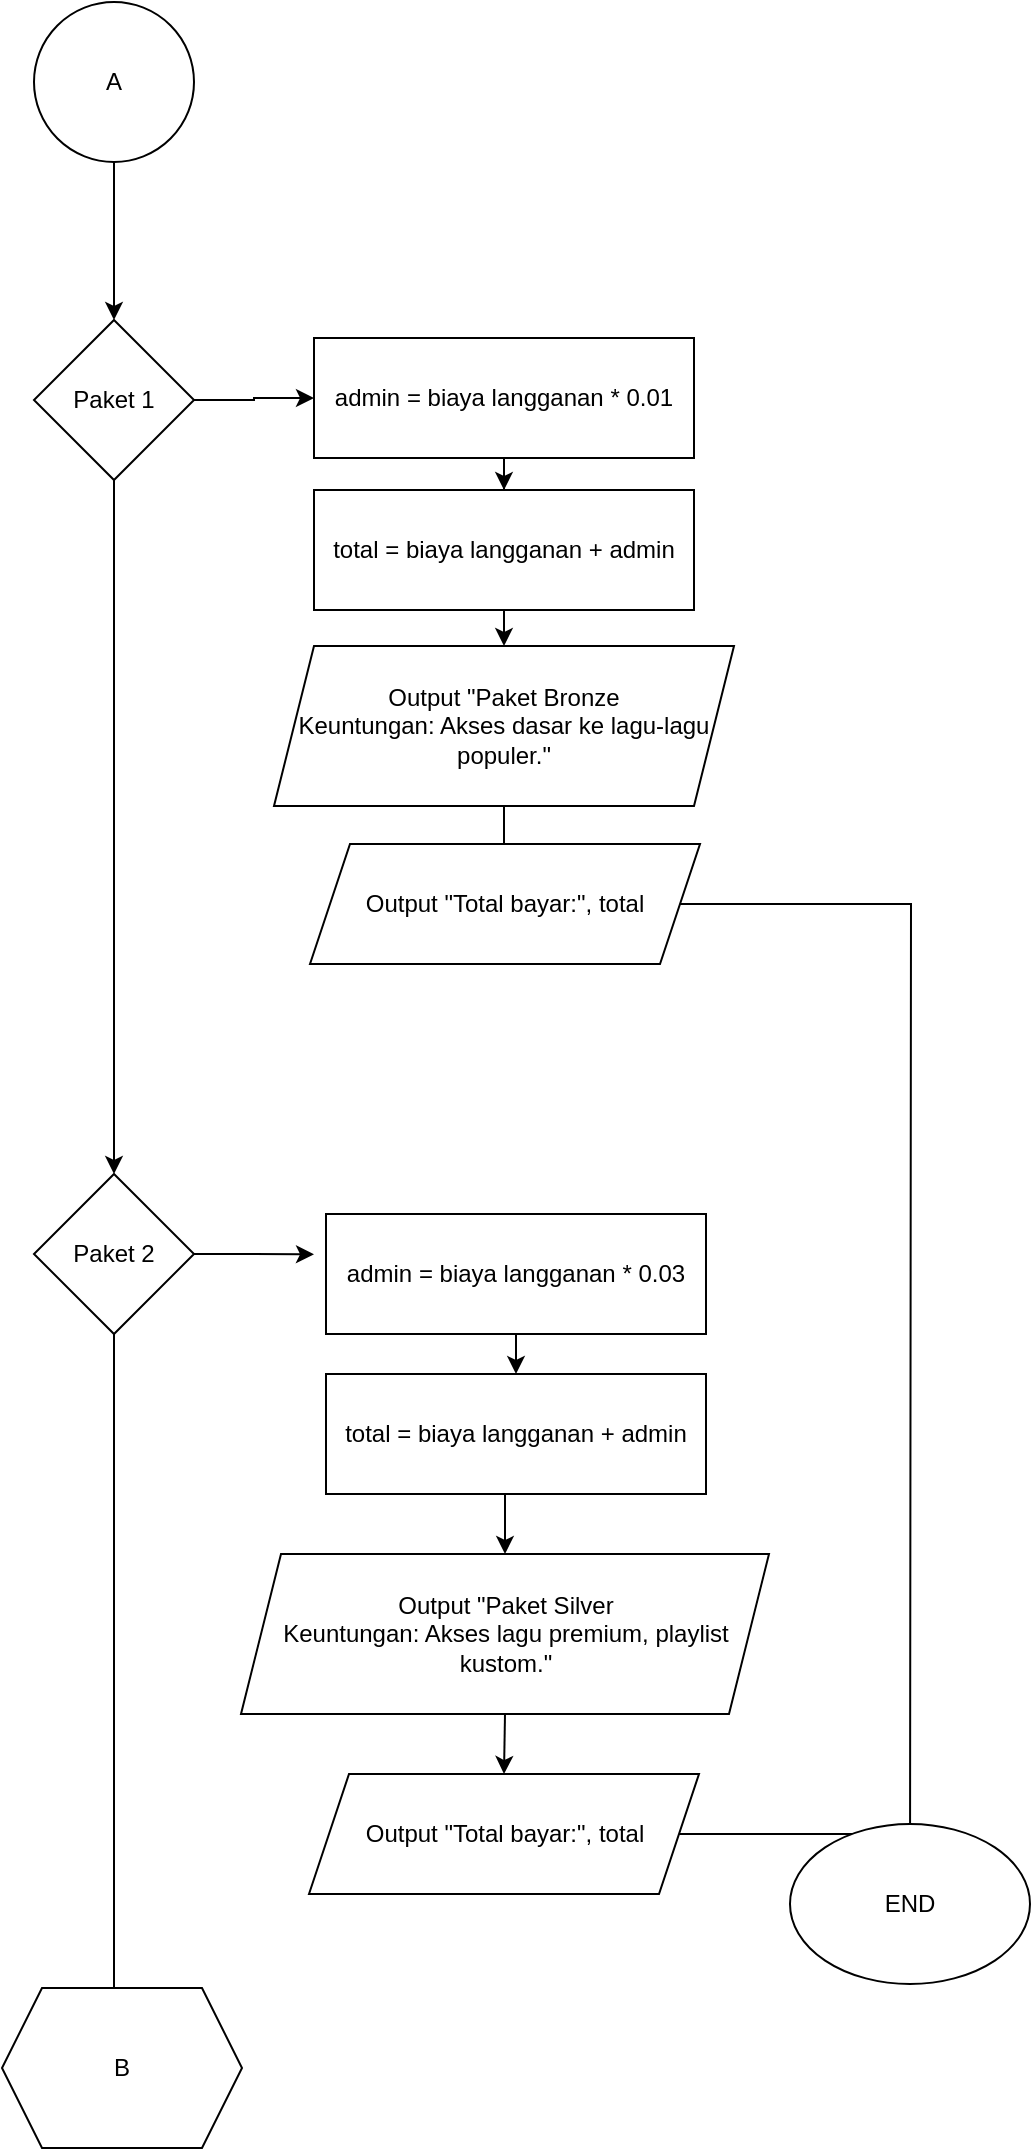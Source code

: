 <mxfile version="28.1.2">
  <diagram name="Halaman-1" id="WpESXn2pWVV-clCOipwv">
    <mxGraphModel dx="2222" dy="1222" grid="1" gridSize="10" guides="1" tooltips="1" connect="1" arrows="1" fold="1" page="1" pageScale="1" pageWidth="850" pageHeight="1100" math="0" shadow="0">
      <root>
        <mxCell id="0" />
        <mxCell id="1" parent="0" />
        <mxCell id="alzfe9KILLGwUV3jK4tZ-1" value="" style="edgeStyle=orthogonalEdgeStyle;rounded=0;orthogonalLoop=1;jettySize=auto;html=1;fontFamily=Helvetica;fontSize=12;fontColor=default;" edge="1" parent="1" source="alzfe9KILLGwUV3jK4tZ-3" target="alzfe9KILLGwUV3jK4tZ-8">
          <mxGeometry relative="1" as="geometry" />
        </mxCell>
        <mxCell id="alzfe9KILLGwUV3jK4tZ-2" value="" style="edgeStyle=orthogonalEdgeStyle;rounded=0;orthogonalLoop=1;jettySize=auto;html=1;fontFamily=Helvetica;fontSize=12;fontColor=default;" edge="1" parent="1" source="alzfe9KILLGwUV3jK4tZ-3" target="alzfe9KILLGwUV3jK4tZ-10">
          <mxGeometry relative="1" as="geometry" />
        </mxCell>
        <mxCell id="alzfe9KILLGwUV3jK4tZ-3" value="Paket 1" style="rhombus;whiteSpace=wrap;html=1;" vertex="1" parent="1">
          <mxGeometry x="352" y="185" width="80" height="80" as="geometry" />
        </mxCell>
        <mxCell id="alzfe9KILLGwUV3jK4tZ-4" value="" style="edgeStyle=orthogonalEdgeStyle;rounded=0;orthogonalLoop=1;jettySize=auto;html=1;fontFamily=Helvetica;fontSize=12;fontColor=default;" edge="1" parent="1" source="alzfe9KILLGwUV3jK4tZ-5" target="alzfe9KILLGwUV3jK4tZ-14">
          <mxGeometry relative="1" as="geometry" />
        </mxCell>
        <mxCell id="alzfe9KILLGwUV3jK4tZ-5" value="Output &quot;Paket Bronze&lt;div&gt;Keuntungan: Akses dasar ke lagu-lagu populer.&quot;&lt;/div&gt;" style="shape=parallelogram;perimeter=parallelogramPerimeter;whiteSpace=wrap;html=1;fixedSize=1;" vertex="1" parent="1">
          <mxGeometry x="472" y="348" width="230" height="80" as="geometry" />
        </mxCell>
        <mxCell id="alzfe9KILLGwUV3jK4tZ-6" style="edgeStyle=orthogonalEdgeStyle;rounded=0;orthogonalLoop=1;jettySize=auto;html=1;exitX=1;exitY=0.5;exitDx=0;exitDy=0;fontFamily=Helvetica;fontSize=12;fontColor=default;" edge="1" parent="1" source="alzfe9KILLGwUV3jK4tZ-8">
          <mxGeometry relative="1" as="geometry">
            <mxPoint x="492.0" y="652.154" as="targetPoint" />
          </mxGeometry>
        </mxCell>
        <mxCell id="alzfe9KILLGwUV3jK4tZ-7" value="" style="edgeStyle=orthogonalEdgeStyle;rounded=0;orthogonalLoop=1;jettySize=auto;html=1;fontFamily=Helvetica;fontSize=12;fontColor=default;" edge="1" parent="1" source="alzfe9KILLGwUV3jK4tZ-8">
          <mxGeometry relative="1" as="geometry">
            <mxPoint x="392" y="1032" as="targetPoint" />
          </mxGeometry>
        </mxCell>
        <mxCell id="alzfe9KILLGwUV3jK4tZ-8" value="Paket 2" style="rhombus;whiteSpace=wrap;html=1;" vertex="1" parent="1">
          <mxGeometry x="352" y="612" width="80" height="80" as="geometry" />
        </mxCell>
        <mxCell id="alzfe9KILLGwUV3jK4tZ-9" value="" style="edgeStyle=orthogonalEdgeStyle;rounded=0;orthogonalLoop=1;jettySize=auto;html=1;fontFamily=Helvetica;fontSize=12;fontColor=default;" edge="1" parent="1" source="alzfe9KILLGwUV3jK4tZ-10" target="alzfe9KILLGwUV3jK4tZ-12">
          <mxGeometry relative="1" as="geometry" />
        </mxCell>
        <mxCell id="alzfe9KILLGwUV3jK4tZ-10" value="admin = biaya langganan * 0.01" style="whiteSpace=wrap;html=1;" vertex="1" parent="1">
          <mxGeometry x="492" y="194" width="190" height="60" as="geometry" />
        </mxCell>
        <mxCell id="alzfe9KILLGwUV3jK4tZ-11" style="edgeStyle=orthogonalEdgeStyle;rounded=0;orthogonalLoop=1;jettySize=auto;html=1;exitX=0.5;exitY=1;exitDx=0;exitDy=0;entryX=0.5;entryY=0;entryDx=0;entryDy=0;fontFamily=Helvetica;fontSize=12;fontColor=default;" edge="1" parent="1" source="alzfe9KILLGwUV3jK4tZ-12" target="alzfe9KILLGwUV3jK4tZ-5">
          <mxGeometry relative="1" as="geometry" />
        </mxCell>
        <mxCell id="alzfe9KILLGwUV3jK4tZ-12" value="total = biaya langganan + admin" style="whiteSpace=wrap;html=1;" vertex="1" parent="1">
          <mxGeometry x="492" y="270" width="190" height="60" as="geometry" />
        </mxCell>
        <mxCell id="alzfe9KILLGwUV3jK4tZ-50" style="edgeStyle=orthogonalEdgeStyle;rounded=0;orthogonalLoop=1;jettySize=auto;html=1;exitX=1;exitY=0.5;exitDx=0;exitDy=0;" edge="1" parent="1" source="alzfe9KILLGwUV3jK4tZ-14">
          <mxGeometry relative="1" as="geometry">
            <mxPoint x="790" y="972" as="targetPoint" />
          </mxGeometry>
        </mxCell>
        <mxCell id="alzfe9KILLGwUV3jK4tZ-14" value="Output &quot;Total bayar:&quot;, total" style="shape=parallelogram;perimeter=parallelogramPerimeter;whiteSpace=wrap;html=1;fixedSize=1;" vertex="1" parent="1">
          <mxGeometry x="490" y="447" width="195" height="60" as="geometry" />
        </mxCell>
        <mxCell id="alzfe9KILLGwUV3jK4tZ-15" style="edgeStyle=orthogonalEdgeStyle;rounded=0;orthogonalLoop=1;jettySize=auto;html=1;exitX=0.5;exitY=1;exitDx=0;exitDy=0;entryX=0.5;entryY=0;entryDx=0;entryDy=0;fontFamily=Helvetica;fontSize=12;fontColor=default;" edge="1" parent="1" source="alzfe9KILLGwUV3jK4tZ-16" target="alzfe9KILLGwUV3jK4tZ-18">
          <mxGeometry relative="1" as="geometry" />
        </mxCell>
        <mxCell id="alzfe9KILLGwUV3jK4tZ-16" value="admin = biaya langganan * 0.03" style="whiteSpace=wrap;html=1;" vertex="1" parent="1">
          <mxGeometry x="498" y="632" width="190" height="60" as="geometry" />
        </mxCell>
        <mxCell id="alzfe9KILLGwUV3jK4tZ-17" style="edgeStyle=orthogonalEdgeStyle;rounded=0;orthogonalLoop=1;jettySize=auto;html=1;exitX=0.5;exitY=1;exitDx=0;exitDy=0;entryX=0.5;entryY=0;entryDx=0;entryDy=0;fontFamily=Helvetica;fontSize=12;fontColor=default;" edge="1" parent="1" source="alzfe9KILLGwUV3jK4tZ-18" target="alzfe9KILLGwUV3jK4tZ-20">
          <mxGeometry relative="1" as="geometry" />
        </mxCell>
        <mxCell id="alzfe9KILLGwUV3jK4tZ-18" value="total = biaya langganan + admin" style="whiteSpace=wrap;html=1;" vertex="1" parent="1">
          <mxGeometry x="498" y="712" width="190" height="60" as="geometry" />
        </mxCell>
        <mxCell id="alzfe9KILLGwUV3jK4tZ-19" style="edgeStyle=orthogonalEdgeStyle;rounded=0;orthogonalLoop=1;jettySize=auto;html=1;exitX=0.5;exitY=1;exitDx=0;exitDy=0;fontFamily=Helvetica;fontSize=12;fontColor=default;" edge="1" parent="1" source="alzfe9KILLGwUV3jK4tZ-20">
          <mxGeometry relative="1" as="geometry">
            <mxPoint x="587" y="912" as="targetPoint" />
          </mxGeometry>
        </mxCell>
        <mxCell id="alzfe9KILLGwUV3jK4tZ-20" value="Output &quot;Paket Silver&lt;div&gt;Keuntungan: Akses lagu premium, playlist kustom.&quot;&lt;/div&gt;" style="shape=parallelogram;perimeter=parallelogramPerimeter;whiteSpace=wrap;html=1;fixedSize=1;" vertex="1" parent="1">
          <mxGeometry x="455.5" y="802" width="264" height="80" as="geometry" />
        </mxCell>
        <mxCell id="alzfe9KILLGwUV3jK4tZ-21" style="edgeStyle=orthogonalEdgeStyle;rounded=0;orthogonalLoop=1;jettySize=auto;html=1;exitX=1;exitY=0.5;exitDx=0;exitDy=0;" edge="1" parent="1" source="alzfe9KILLGwUV3jK4tZ-22">
          <mxGeometry relative="1" as="geometry">
            <mxPoint x="790" y="942" as="targetPoint" />
          </mxGeometry>
        </mxCell>
        <mxCell id="alzfe9KILLGwUV3jK4tZ-22" value="Output &quot;Total bayar:&quot;, total" style="shape=parallelogram;perimeter=parallelogramPerimeter;whiteSpace=wrap;html=1;fixedSize=1;" vertex="1" parent="1">
          <mxGeometry x="489.5" y="912" width="195" height="60" as="geometry" />
        </mxCell>
        <mxCell id="alzfe9KILLGwUV3jK4tZ-54" style="edgeStyle=orthogonalEdgeStyle;rounded=0;orthogonalLoop=1;jettySize=auto;html=1;exitX=0.5;exitY=1;exitDx=0;exitDy=0;entryX=0.5;entryY=0;entryDx=0;entryDy=0;" edge="1" parent="1" source="alzfe9KILLGwUV3jK4tZ-48" target="alzfe9KILLGwUV3jK4tZ-3">
          <mxGeometry relative="1" as="geometry" />
        </mxCell>
        <mxCell id="alzfe9KILLGwUV3jK4tZ-48" value="A" style="ellipse;whiteSpace=wrap;html=1;" vertex="1" parent="1">
          <mxGeometry x="352" y="26" width="80" height="80" as="geometry" />
        </mxCell>
        <mxCell id="alzfe9KILLGwUV3jK4tZ-52" value="END" style="ellipse;whiteSpace=wrap;html=1;" vertex="1" parent="1">
          <mxGeometry x="730" y="937" width="120" height="80" as="geometry" />
        </mxCell>
        <mxCell id="alzfe9KILLGwUV3jK4tZ-53" value="B" style="shape=hexagon;perimeter=hexagonPerimeter2;whiteSpace=wrap;html=1;fixedSize=1;" vertex="1" parent="1">
          <mxGeometry x="336" y="1019" width="120" height="80" as="geometry" />
        </mxCell>
      </root>
    </mxGraphModel>
  </diagram>
</mxfile>

